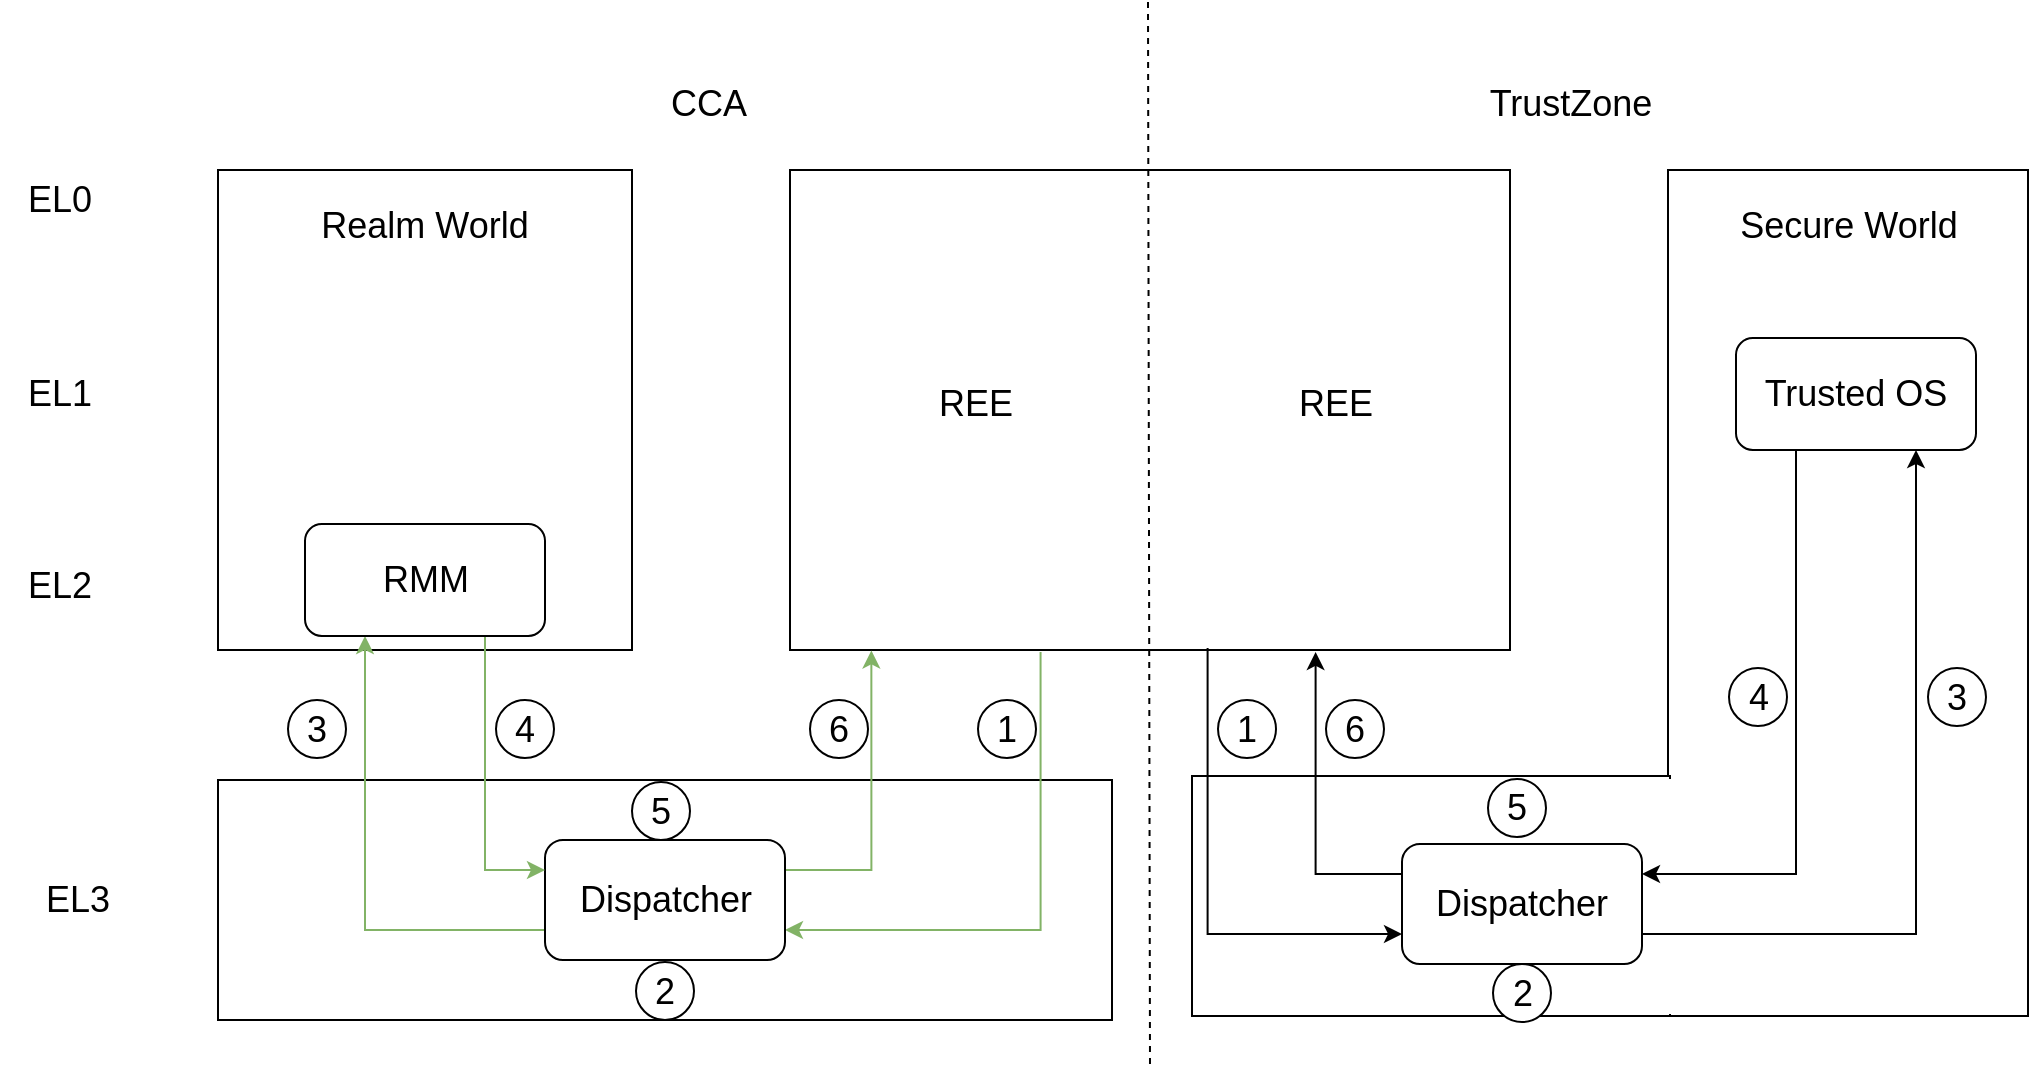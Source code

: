 <mxfile version="18.1.1" type="github">
  <diagram id="6892DLRuOYMeWGzuRMaD" name="Page-1">
    <mxGraphModel dx="1722" dy="928" grid="0" gridSize="10" guides="1" tooltips="1" connect="1" arrows="1" fold="1" page="0" pageScale="1" pageWidth="1200" pageHeight="1920" math="0" shadow="0">
      <root>
        <mxCell id="0" />
        <mxCell id="1" parent="0" />
        <mxCell id="oK6Q0EZ_InrDpfW5e9Y5-10" value="" style="rounded=0;whiteSpace=wrap;html=1;fillColor=default;" vertex="1" parent="1">
          <mxGeometry x="147" y="459" width="447" height="120" as="geometry" />
        </mxCell>
        <mxCell id="oK6Q0EZ_InrDpfW5e9Y5-36" style="edgeStyle=orthogonalEdgeStyle;rounded=0;orthogonalLoop=1;jettySize=auto;html=1;exitX=0.348;exitY=1.004;exitDx=0;exitDy=0;entryX=1;entryY=0.75;entryDx=0;entryDy=0;fontSize=18;exitPerimeter=0;fillColor=#d5e8d4;strokeColor=#82b366;" edge="1" parent="1" source="oK6Q0EZ_InrDpfW5e9Y5-1" target="oK6Q0EZ_InrDpfW5e9Y5-22">
          <mxGeometry relative="1" as="geometry" />
        </mxCell>
        <mxCell id="oK6Q0EZ_InrDpfW5e9Y5-1" value="" style="rounded=0;whiteSpace=wrap;html=1;" vertex="1" parent="1">
          <mxGeometry x="433" y="154" width="360" height="240" as="geometry" />
        </mxCell>
        <mxCell id="oK6Q0EZ_InrDpfW5e9Y5-2" value="" style="rounded=0;whiteSpace=wrap;html=1;" vertex="1" parent="1">
          <mxGeometry x="147" y="154" width="207" height="240" as="geometry" />
        </mxCell>
        <mxCell id="oK6Q0EZ_InrDpfW5e9Y5-3" value="" style="rounded=0;whiteSpace=wrap;html=1;" vertex="1" parent="1">
          <mxGeometry x="872" y="154" width="180" height="423" as="geometry" />
        </mxCell>
        <mxCell id="oK6Q0EZ_InrDpfW5e9Y5-4" value="" style="rounded=0;whiteSpace=wrap;html=1;" vertex="1" parent="1">
          <mxGeometry x="634" y="457" width="239" height="120" as="geometry" />
        </mxCell>
        <mxCell id="oK6Q0EZ_InrDpfW5e9Y5-5" value="" style="endArrow=none;dashed=1;html=1;rounded=0;" edge="1" parent="1">
          <mxGeometry width="50" height="50" relative="1" as="geometry">
            <mxPoint x="612" y="70" as="sourcePoint" />
            <mxPoint x="613" y="602" as="targetPoint" />
          </mxGeometry>
        </mxCell>
        <mxCell id="oK6Q0EZ_InrDpfW5e9Y5-9" value="" style="rounded=0;whiteSpace=wrap;html=1;fillColor=default;strokeColor=none;" vertex="1" parent="1">
          <mxGeometry x="857" y="458.5" width="120" height="117.5" as="geometry" />
        </mxCell>
        <mxCell id="oK6Q0EZ_InrDpfW5e9Y5-12" value="EL0" style="text;html=1;strokeColor=none;fillColor=none;align=center;verticalAlign=middle;whiteSpace=wrap;rounded=0;fontSize=18;" vertex="1" parent="1">
          <mxGeometry x="38" y="154" width="60" height="30" as="geometry" />
        </mxCell>
        <mxCell id="oK6Q0EZ_InrDpfW5e9Y5-13" value="EL1" style="text;html=1;strokeColor=none;fillColor=none;align=center;verticalAlign=middle;whiteSpace=wrap;rounded=0;fontSize=18;" vertex="1" parent="1">
          <mxGeometry x="38" y="251" width="60" height="30" as="geometry" />
        </mxCell>
        <mxCell id="oK6Q0EZ_InrDpfW5e9Y5-14" value="EL2" style="text;html=1;strokeColor=none;fillColor=none;align=center;verticalAlign=middle;whiteSpace=wrap;rounded=0;fontSize=18;" vertex="1" parent="1">
          <mxGeometry x="38" y="347" width="60" height="30" as="geometry" />
        </mxCell>
        <mxCell id="oK6Q0EZ_InrDpfW5e9Y5-15" value="EL3" style="text;html=1;strokeColor=none;fillColor=none;align=center;verticalAlign=middle;whiteSpace=wrap;rounded=0;fontSize=18;" vertex="1" parent="1">
          <mxGeometry x="47" y="504" width="60" height="30" as="geometry" />
        </mxCell>
        <mxCell id="oK6Q0EZ_InrDpfW5e9Y5-16" value="CCA" style="text;html=1;strokeColor=none;fillColor=none;align=center;verticalAlign=middle;whiteSpace=wrap;rounded=0;fontSize=18;" vertex="1" parent="1">
          <mxGeometry x="325" y="106" width="135" height="30" as="geometry" />
        </mxCell>
        <mxCell id="oK6Q0EZ_InrDpfW5e9Y5-17" value="TrustZone" style="text;html=1;strokeColor=none;fillColor=none;align=center;verticalAlign=middle;whiteSpace=wrap;rounded=0;fontSize=18;" vertex="1" parent="1">
          <mxGeometry x="756" y="106" width="135" height="30" as="geometry" />
        </mxCell>
        <mxCell id="oK6Q0EZ_InrDpfW5e9Y5-18" value="REE" style="text;html=1;strokeColor=none;fillColor=none;align=center;verticalAlign=middle;whiteSpace=wrap;rounded=0;fontSize=18;" vertex="1" parent="1">
          <mxGeometry x="496" y="256" width="60" height="30" as="geometry" />
        </mxCell>
        <mxCell id="oK6Q0EZ_InrDpfW5e9Y5-19" value="REE" style="text;html=1;strokeColor=none;fillColor=none;align=center;verticalAlign=middle;whiteSpace=wrap;rounded=0;fontSize=18;" vertex="1" parent="1">
          <mxGeometry x="676" y="256" width="60" height="30" as="geometry" />
        </mxCell>
        <mxCell id="oK6Q0EZ_InrDpfW5e9Y5-20" value="Realm World" style="text;html=1;strokeColor=none;fillColor=none;align=center;verticalAlign=middle;whiteSpace=wrap;rounded=0;fontSize=18;" vertex="1" parent="1">
          <mxGeometry x="191" y="167" width="119" height="30" as="geometry" />
        </mxCell>
        <mxCell id="oK6Q0EZ_InrDpfW5e9Y5-21" value="Secure World" style="text;html=1;strokeColor=none;fillColor=none;align=center;verticalAlign=middle;whiteSpace=wrap;rounded=0;fontSize=18;" vertex="1" parent="1">
          <mxGeometry x="902.5" y="167" width="119" height="30" as="geometry" />
        </mxCell>
        <mxCell id="oK6Q0EZ_InrDpfW5e9Y5-35" style="edgeStyle=orthogonalEdgeStyle;rounded=0;orthogonalLoop=1;jettySize=auto;html=1;exitX=0;exitY=0.75;exitDx=0;exitDy=0;entryX=0.25;entryY=1;entryDx=0;entryDy=0;fontSize=18;fillColor=#d5e8d4;strokeColor=#82b366;" edge="1" parent="1" source="oK6Q0EZ_InrDpfW5e9Y5-22" target="oK6Q0EZ_InrDpfW5e9Y5-27">
          <mxGeometry relative="1" as="geometry" />
        </mxCell>
        <mxCell id="oK6Q0EZ_InrDpfW5e9Y5-37" style="edgeStyle=orthogonalEdgeStyle;rounded=0;orthogonalLoop=1;jettySize=auto;html=1;exitX=1;exitY=0.25;exitDx=0;exitDy=0;entryX=0.113;entryY=1.001;entryDx=0;entryDy=0;entryPerimeter=0;fontSize=18;fillColor=#d5e8d4;strokeColor=#82b366;" edge="1" parent="1" source="oK6Q0EZ_InrDpfW5e9Y5-22" target="oK6Q0EZ_InrDpfW5e9Y5-1">
          <mxGeometry relative="1" as="geometry" />
        </mxCell>
        <mxCell id="oK6Q0EZ_InrDpfW5e9Y5-22" value="Dispatcher" style="rounded=1;whiteSpace=wrap;html=1;fontSize=18;fillColor=default;" vertex="1" parent="1">
          <mxGeometry x="310.5" y="489" width="120" height="60" as="geometry" />
        </mxCell>
        <mxCell id="oK6Q0EZ_InrDpfW5e9Y5-38" style="edgeStyle=orthogonalEdgeStyle;rounded=0;orthogonalLoop=1;jettySize=auto;html=1;exitX=0.25;exitY=1;exitDx=0;exitDy=0;entryX=1;entryY=0.25;entryDx=0;entryDy=0;fontSize=18;" edge="1" parent="1" source="oK6Q0EZ_InrDpfW5e9Y5-28" target="oK6Q0EZ_InrDpfW5e9Y5-23">
          <mxGeometry relative="1" as="geometry" />
        </mxCell>
        <mxCell id="oK6Q0EZ_InrDpfW5e9Y5-40" style="edgeStyle=orthogonalEdgeStyle;rounded=0;orthogonalLoop=1;jettySize=auto;html=1;exitX=0.58;exitY=0.996;exitDx=0;exitDy=0;entryX=0;entryY=0.75;entryDx=0;entryDy=0;fontSize=18;exitPerimeter=0;" edge="1" parent="1" source="oK6Q0EZ_InrDpfW5e9Y5-1" target="oK6Q0EZ_InrDpfW5e9Y5-23">
          <mxGeometry relative="1" as="geometry" />
        </mxCell>
        <mxCell id="oK6Q0EZ_InrDpfW5e9Y5-42" style="edgeStyle=orthogonalEdgeStyle;rounded=0;orthogonalLoop=1;jettySize=auto;html=1;exitX=0;exitY=0.25;exitDx=0;exitDy=0;entryX=0.73;entryY=1.004;entryDx=0;entryDy=0;fontSize=18;entryPerimeter=0;" edge="1" parent="1" source="oK6Q0EZ_InrDpfW5e9Y5-23" target="oK6Q0EZ_InrDpfW5e9Y5-1">
          <mxGeometry relative="1" as="geometry" />
        </mxCell>
        <mxCell id="oK6Q0EZ_InrDpfW5e9Y5-23" value="Dispatcher" style="rounded=1;whiteSpace=wrap;html=1;fontSize=18;fillColor=default;" vertex="1" parent="1">
          <mxGeometry x="739" y="491" width="120" height="60" as="geometry" />
        </mxCell>
        <mxCell id="oK6Q0EZ_InrDpfW5e9Y5-34" style="edgeStyle=orthogonalEdgeStyle;rounded=0;orthogonalLoop=1;jettySize=auto;html=1;exitX=0.75;exitY=1;exitDx=0;exitDy=0;entryX=0;entryY=0.25;entryDx=0;entryDy=0;fontSize=18;fillColor=#d5e8d4;strokeColor=#82b366;" edge="1" parent="1" source="oK6Q0EZ_InrDpfW5e9Y5-27" target="oK6Q0EZ_InrDpfW5e9Y5-22">
          <mxGeometry relative="1" as="geometry" />
        </mxCell>
        <mxCell id="oK6Q0EZ_InrDpfW5e9Y5-27" value="RMM" style="rounded=1;whiteSpace=wrap;html=1;fontSize=18;fillColor=default;" vertex="1" parent="1">
          <mxGeometry x="190.5" y="331" width="120" height="56" as="geometry" />
        </mxCell>
        <mxCell id="oK6Q0EZ_InrDpfW5e9Y5-39" style="edgeStyle=orthogonalEdgeStyle;rounded=0;orthogonalLoop=1;jettySize=auto;html=1;exitX=1;exitY=0.75;exitDx=0;exitDy=0;entryX=0.75;entryY=1;entryDx=0;entryDy=0;fontSize=18;" edge="1" parent="1" source="oK6Q0EZ_InrDpfW5e9Y5-23" target="oK6Q0EZ_InrDpfW5e9Y5-28">
          <mxGeometry relative="1" as="geometry" />
        </mxCell>
        <mxCell id="oK6Q0EZ_InrDpfW5e9Y5-28" value="Trusted OS" style="rounded=1;whiteSpace=wrap;html=1;fontSize=18;fillColor=default;" vertex="1" parent="1">
          <mxGeometry x="906" y="238" width="120" height="56" as="geometry" />
        </mxCell>
        <mxCell id="oK6Q0EZ_InrDpfW5e9Y5-43" value="1" style="ellipse;whiteSpace=wrap;html=1;aspect=fixed;fontSize=18;fillColor=default;" vertex="1" parent="1">
          <mxGeometry x="527" y="419" width="29" height="29" as="geometry" />
        </mxCell>
        <mxCell id="oK6Q0EZ_InrDpfW5e9Y5-44" value="2" style="ellipse;whiteSpace=wrap;html=1;aspect=fixed;fontSize=18;fillColor=default;" vertex="1" parent="1">
          <mxGeometry x="356" y="550" width="29" height="29" as="geometry" />
        </mxCell>
        <mxCell id="oK6Q0EZ_InrDpfW5e9Y5-45" value="3" style="ellipse;whiteSpace=wrap;html=1;aspect=fixed;fontSize=18;fillColor=default;" vertex="1" parent="1">
          <mxGeometry x="182" y="419" width="29" height="29" as="geometry" />
        </mxCell>
        <mxCell id="oK6Q0EZ_InrDpfW5e9Y5-46" value="4" style="ellipse;whiteSpace=wrap;html=1;aspect=fixed;fontSize=18;fillColor=default;" vertex="1" parent="1">
          <mxGeometry x="286" y="419" width="29" height="29" as="geometry" />
        </mxCell>
        <mxCell id="oK6Q0EZ_InrDpfW5e9Y5-47" value="5" style="ellipse;whiteSpace=wrap;html=1;aspect=fixed;fontSize=18;fillColor=default;" vertex="1" parent="1">
          <mxGeometry x="354" y="460" width="29" height="29" as="geometry" />
        </mxCell>
        <mxCell id="oK6Q0EZ_InrDpfW5e9Y5-48" value="6" style="ellipse;whiteSpace=wrap;html=1;aspect=fixed;fontSize=18;fillColor=default;" vertex="1" parent="1">
          <mxGeometry x="443" y="419" width="29" height="29" as="geometry" />
        </mxCell>
        <mxCell id="oK6Q0EZ_InrDpfW5e9Y5-49" value="1" style="ellipse;whiteSpace=wrap;html=1;aspect=fixed;fontSize=18;fillColor=default;" vertex="1" parent="1">
          <mxGeometry x="647" y="419" width="29" height="29" as="geometry" />
        </mxCell>
        <mxCell id="oK6Q0EZ_InrDpfW5e9Y5-50" value="2" style="ellipse;whiteSpace=wrap;html=1;aspect=fixed;fontSize=18;fillColor=default;" vertex="1" parent="1">
          <mxGeometry x="784.5" y="551" width="29" height="29" as="geometry" />
        </mxCell>
        <mxCell id="oK6Q0EZ_InrDpfW5e9Y5-51" value="3" style="ellipse;whiteSpace=wrap;html=1;aspect=fixed;fontSize=18;fillColor=default;" vertex="1" parent="1">
          <mxGeometry x="1002" y="403" width="29" height="29" as="geometry" />
        </mxCell>
        <mxCell id="oK6Q0EZ_InrDpfW5e9Y5-52" value="4" style="ellipse;whiteSpace=wrap;html=1;aspect=fixed;fontSize=18;fillColor=default;" vertex="1" parent="1">
          <mxGeometry x="902.5" y="403" width="29" height="29" as="geometry" />
        </mxCell>
        <mxCell id="oK6Q0EZ_InrDpfW5e9Y5-53" value="5" style="ellipse;whiteSpace=wrap;html=1;aspect=fixed;fontSize=18;fillColor=default;" vertex="1" parent="1">
          <mxGeometry x="782" y="458.5" width="29" height="29" as="geometry" />
        </mxCell>
        <mxCell id="oK6Q0EZ_InrDpfW5e9Y5-54" value="6" style="ellipse;whiteSpace=wrap;html=1;aspect=fixed;fontSize=18;fillColor=default;" vertex="1" parent="1">
          <mxGeometry x="701" y="419" width="29" height="29" as="geometry" />
        </mxCell>
      </root>
    </mxGraphModel>
  </diagram>
</mxfile>
